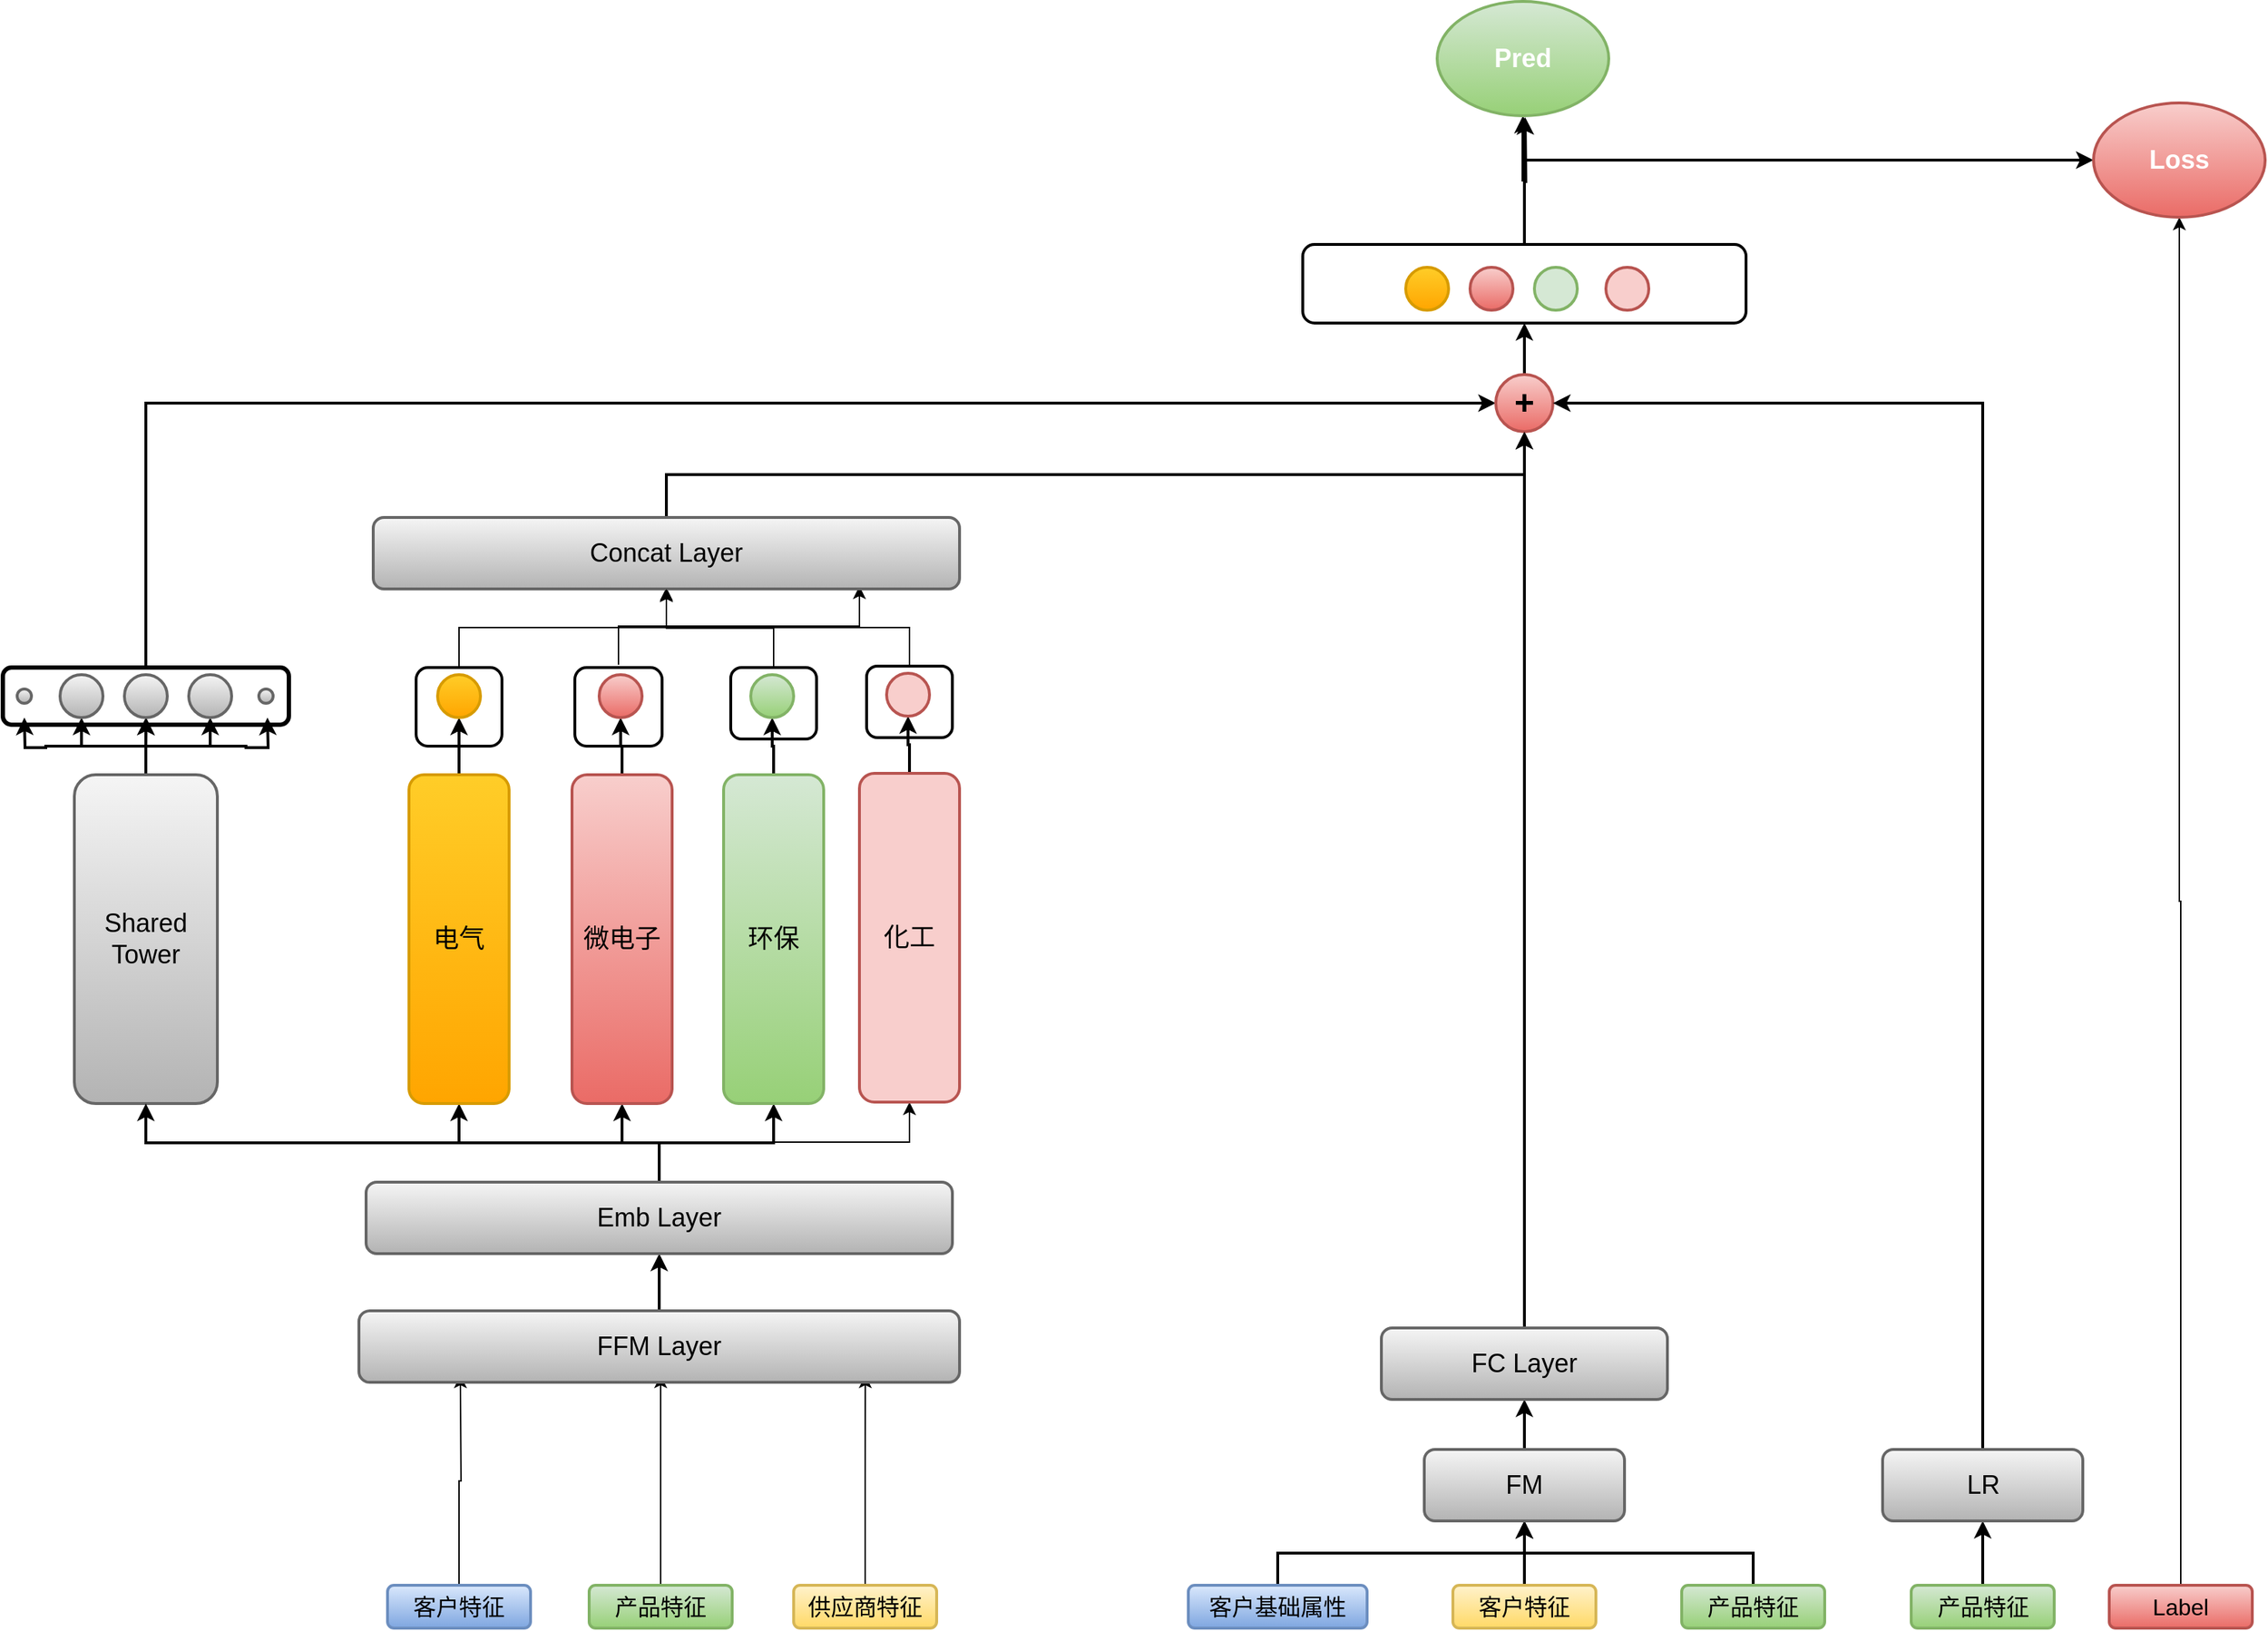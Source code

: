 <mxfile version="20.5.3" type="github"><diagram id="FtoD-XMlUUmFFMKcjNig" name="Page-1"><mxGraphModel dx="2370" dy="2137" grid="0" gridSize="10" guides="1" tooltips="1" connect="1" arrows="1" fold="1" page="0" pageScale="1" pageWidth="850" pageHeight="1100" math="0" shadow="0"><root><mxCell id="0"/><mxCell id="1" parent="0"/><mxCell id="lZUS2v1G8GHMa_mkW9TZ-1" style="edgeStyle=orthogonalEdgeStyle;rounded=0;orthogonalLoop=1;jettySize=auto;html=1;exitX=0.5;exitY=0;exitDx=0;exitDy=0;entryX=0.078;entryY=1;entryDx=0;entryDy=0;entryPerimeter=0;strokeWidth=1;jumpSize=1;" parent="1" source="lZUS2v1G8GHMa_mkW9TZ-2" edge="1"><mxGeometry relative="1" as="geometry"><mxPoint x="200.92" y="460" as="targetPoint"/></mxGeometry></mxCell><mxCell id="lZUS2v1G8GHMa_mkW9TZ-2" value="客户特征" style="rounded=1;whiteSpace=wrap;html=1;fontSize=16;fillColor=#dae8fc;strokeColor=#6c8ebf;gradientColor=#7ea6e0;strokeWidth=2;" parent="1" vertex="1"><mxGeometry x="150" y="607" width="100" height="30" as="geometry"/></mxCell><mxCell id="syDb2VAmhITfCRq654g6-1" style="edgeStyle=orthogonalEdgeStyle;rounded=0;orthogonalLoop=1;jettySize=auto;html=1;exitX=0.5;exitY=0;exitDx=0;exitDy=0;entryX=0.25;entryY=1;entryDx=0;entryDy=0;" parent="1" source="lZUS2v1G8GHMa_mkW9TZ-4" edge="1"><mxGeometry relative="1" as="geometry"><mxPoint x="341.0" y="460" as="targetPoint"/></mxGeometry></mxCell><mxCell id="lZUS2v1G8GHMa_mkW9TZ-4" value="产品特征" style="rounded=1;whiteSpace=wrap;html=1;fontSize=16;fillColor=#d5e8d4;strokeColor=#82b366;gradientColor=#97d077;strokeWidth=2;" parent="1" vertex="1"><mxGeometry x="291" y="607" width="100" height="30" as="geometry"/></mxCell><mxCell id="syDb2VAmhITfCRq654g6-3" style="edgeStyle=orthogonalEdgeStyle;rounded=0;jumpSize=1;orthogonalLoop=1;jettySize=auto;html=1;exitX=0.5;exitY=0;exitDx=0;exitDy=0;entryX=0.458;entryY=1;entryDx=0;entryDy=0;entryPerimeter=0;strokeWidth=1;" parent="1" source="lZUS2v1G8GHMa_mkW9TZ-6" edge="1"><mxGeometry relative="1" as="geometry"><mxPoint x="484.12" y="460" as="targetPoint"/></mxGeometry></mxCell><mxCell id="lZUS2v1G8GHMa_mkW9TZ-6" value="供应商特征" style="rounded=1;whiteSpace=wrap;html=1;fontSize=16;fillColor=#fff2cc;strokeColor=#d6b656;gradientColor=#ffd966;strokeWidth=2;" parent="1" vertex="1"><mxGeometry x="434" y="607" width="100" height="30" as="geometry"/></mxCell><mxCell id="lZUS2v1G8GHMa_mkW9TZ-9" style="edgeStyle=orthogonalEdgeStyle;rounded=0;orthogonalLoop=1;jettySize=auto;html=1;exitX=0.5;exitY=0;exitDx=0;exitDy=0;entryX=0.5;entryY=1;entryDx=0;entryDy=0;strokeWidth=2;" parent="1" source="lZUS2v1G8GHMa_mkW9TZ-10" target="lZUS2v1G8GHMa_mkW9TZ-82" edge="1"><mxGeometry relative="1" as="geometry"/></mxCell><mxCell id="lZUS2v1G8GHMa_mkW9TZ-10" value="客户基础属性" style="rounded=1;whiteSpace=wrap;html=1;fontSize=16;fillColor=#dae8fc;strokeColor=#6c8ebf;gradientColor=#7ea6e0;strokeWidth=2;" parent="1" vertex="1"><mxGeometry x="710" y="607" width="125" height="30" as="geometry"/></mxCell><mxCell id="lZUS2v1G8GHMa_mkW9TZ-11" style="edgeStyle=orthogonalEdgeStyle;rounded=0;orthogonalLoop=1;jettySize=auto;html=1;exitX=0.5;exitY=0;exitDx=0;exitDy=0;entryX=0.5;entryY=1;entryDx=0;entryDy=0;strokeWidth=2;" parent="1" source="lZUS2v1G8GHMa_mkW9TZ-12" target="lZUS2v1G8GHMa_mkW9TZ-106" edge="1"><mxGeometry relative="1" as="geometry"/></mxCell><mxCell id="lZUS2v1G8GHMa_mkW9TZ-12" value="产品特征" style="rounded=1;whiteSpace=wrap;html=1;fontSize=16;fillColor=#d5e8d4;strokeColor=#82b366;gradientColor=#97d077;strokeWidth=2;" parent="1" vertex="1"><mxGeometry x="1215.5" y="607" width="100" height="30" as="geometry"/></mxCell><mxCell id="lZUS2v1G8GHMa_mkW9TZ-13" style="edgeStyle=orthogonalEdgeStyle;rounded=0;orthogonalLoop=1;jettySize=auto;html=1;exitX=0.5;exitY=0;exitDx=0;exitDy=0;entryX=0.5;entryY=1;entryDx=0;entryDy=0;strokeWidth=2;" parent="1" source="lZUS2v1G8GHMa_mkW9TZ-14" target="lZUS2v1G8GHMa_mkW9TZ-82" edge="1"><mxGeometry relative="1" as="geometry"/></mxCell><mxCell id="lZUS2v1G8GHMa_mkW9TZ-14" value="客户特征" style="rounded=1;whiteSpace=wrap;html=1;fontSize=16;fillColor=#fff2cc;strokeColor=#d6b656;gradientColor=#ffd966;strokeWidth=2;" parent="1" vertex="1"><mxGeometry x="895" y="607" width="100" height="30" as="geometry"/></mxCell><mxCell id="lZUS2v1G8GHMa_mkW9TZ-15" style="edgeStyle=orthogonalEdgeStyle;rounded=0;orthogonalLoop=1;jettySize=auto;html=1;exitX=0.5;exitY=0;exitDx=0;exitDy=0;entryX=0.5;entryY=1;entryDx=0;entryDy=0;strokeWidth=2;" parent="1" source="lZUS2v1G8GHMa_mkW9TZ-16" target="lZUS2v1G8GHMa_mkW9TZ-82" edge="1"><mxGeometry relative="1" as="geometry"/></mxCell><mxCell id="lZUS2v1G8GHMa_mkW9TZ-16" value="产品特征" style="rounded=1;whiteSpace=wrap;html=1;fontSize=16;fillColor=#d5e8d4;strokeColor=#82b366;gradientColor=#97d077;strokeWidth=2;" parent="1" vertex="1"><mxGeometry x="1055" y="607" width="100" height="30" as="geometry"/></mxCell><mxCell id="lZUS2v1G8GHMa_mkW9TZ-19" style="edgeStyle=orthogonalEdgeStyle;rounded=0;orthogonalLoop=1;jettySize=auto;html=1;exitX=0.5;exitY=0;exitDx=0;exitDy=0;entryX=0.5;entryY=1;entryDx=0;entryDy=0;strokeWidth=2;" parent="1" source="lZUS2v1G8GHMa_mkW9TZ-20" target="lZUS2v1G8GHMa_mkW9TZ-36" edge="1"><mxGeometry relative="1" as="geometry"/></mxCell><mxCell id="lZUS2v1G8GHMa_mkW9TZ-20" value="FFM Layer" style="rounded=1;whiteSpace=wrap;html=1;fontSize=18;fillColor=#f5f5f5;gradientColor=#b3b3b3;strokeColor=#666666;strokeWidth=2;" parent="1" vertex="1"><mxGeometry x="130" y="415" width="420" height="50" as="geometry"/></mxCell><mxCell id="lZUS2v1G8GHMa_mkW9TZ-23" style="edgeStyle=orthogonalEdgeStyle;rounded=0;orthogonalLoop=1;jettySize=auto;html=1;exitX=0.5;exitY=0;exitDx=0;exitDy=0;entryX=0.5;entryY=1;entryDx=0;entryDy=0;strokeWidth=2;" parent="1" source="lZUS2v1G8GHMa_mkW9TZ-29" target="lZUS2v1G8GHMa_mkW9TZ-67" edge="1"><mxGeometry relative="1" as="geometry"/></mxCell><mxCell id="lZUS2v1G8GHMa_mkW9TZ-24" style="edgeStyle=orthogonalEdgeStyle;rounded=0;orthogonalLoop=1;jettySize=auto;html=1;exitX=0.5;exitY=0;exitDx=0;exitDy=0;entryX=0.5;entryY=1;entryDx=0;entryDy=0;strokeWidth=2;" parent="1" source="lZUS2v1G8GHMa_mkW9TZ-29" target="lZUS2v1G8GHMa_mkW9TZ-68" edge="1"><mxGeometry relative="1" as="geometry"/></mxCell><mxCell id="lZUS2v1G8GHMa_mkW9TZ-25" style="edgeStyle=orthogonalEdgeStyle;rounded=0;orthogonalLoop=1;jettySize=auto;html=1;exitX=0.5;exitY=0;exitDx=0;exitDy=0;entryX=0.5;entryY=1;entryDx=0;entryDy=0;strokeWidth=2;" parent="1" source="lZUS2v1G8GHMa_mkW9TZ-29" target="lZUS2v1G8GHMa_mkW9TZ-66" edge="1"><mxGeometry relative="1" as="geometry"><Array as="points"><mxPoint x="-19" y="20"/><mxPoint x="-64" y="20"/></Array></mxGeometry></mxCell><mxCell id="lZUS2v1G8GHMa_mkW9TZ-26" style="edgeStyle=orthogonalEdgeStyle;rounded=0;orthogonalLoop=1;jettySize=auto;html=1;exitX=0.5;exitY=0;exitDx=0;exitDy=0;entryX=0.501;entryY=0.875;entryDx=0;entryDy=0;entryPerimeter=0;fontSize=16;fontColor=#FFFFFF;strokeWidth=2;" parent="1" source="lZUS2v1G8GHMa_mkW9TZ-29" target="lZUS2v1G8GHMa_mkW9TZ-84" edge="1"><mxGeometry relative="1" as="geometry"/></mxCell><mxCell id="lZUS2v1G8GHMa_mkW9TZ-27" style="edgeStyle=orthogonalEdgeStyle;rounded=0;orthogonalLoop=1;jettySize=auto;html=1;exitX=0.5;exitY=0;exitDx=0;exitDy=0;entryX=0.5;entryY=1;entryDx=0;entryDy=0;fontSize=16;fontColor=#FFFFFF;strokeWidth=2;" parent="1" source="lZUS2v1G8GHMa_mkW9TZ-29" edge="1"><mxGeometry relative="1" as="geometry"><mxPoint x="66" as="targetPoint"/></mxGeometry></mxCell><mxCell id="lZUS2v1G8GHMa_mkW9TZ-28" style="edgeStyle=orthogonalEdgeStyle;rounded=0;orthogonalLoop=1;jettySize=auto;html=1;exitX=0.5;exitY=0;exitDx=0;exitDy=0;entryX=0.5;entryY=1;entryDx=0;entryDy=0;fontSize=16;fontColor=#FFFFFF;strokeWidth=2;" parent="1" source="lZUS2v1G8GHMa_mkW9TZ-29" edge="1"><mxGeometry relative="1" as="geometry"><mxPoint x="-104" as="targetPoint"/></mxGeometry></mxCell><mxCell id="lZUS2v1G8GHMa_mkW9TZ-29" value="Shared&lt;br style=&quot;font-size: 18px;&quot;&gt;Tower" style="rounded=1;whiteSpace=wrap;html=1;fontSize=18;fillColor=#f5f5f5;gradientColor=#b3b3b3;strokeColor=#666666;strokeWidth=2;" parent="1" vertex="1"><mxGeometry x="-69" y="40" width="100" height="230" as="geometry"/></mxCell><mxCell id="lZUS2v1G8GHMa_mkW9TZ-30" style="edgeStyle=orthogonalEdgeStyle;rounded=0;orthogonalLoop=1;jettySize=auto;html=1;exitX=0.5;exitY=0;exitDx=0;exitDy=0;entryX=0.5;entryY=1;entryDx=0;entryDy=0;strokeWidth=2;" parent="1" source="lZUS2v1G8GHMa_mkW9TZ-36" target="lZUS2v1G8GHMa_mkW9TZ-29" edge="1"><mxGeometry relative="1" as="geometry"/></mxCell><mxCell id="lZUS2v1G8GHMa_mkW9TZ-31" style="edgeStyle=orthogonalEdgeStyle;rounded=0;orthogonalLoop=1;jettySize=auto;html=1;exitX=0.5;exitY=0;exitDx=0;exitDy=0;entryX=0.5;entryY=1;entryDx=0;entryDy=0;strokeWidth=2;" parent="1" source="lZUS2v1G8GHMa_mkW9TZ-36" target="lZUS2v1G8GHMa_mkW9TZ-44" edge="1"><mxGeometry relative="1" as="geometry"/></mxCell><mxCell id="lZUS2v1G8GHMa_mkW9TZ-32" style="edgeStyle=orthogonalEdgeStyle;rounded=0;orthogonalLoop=1;jettySize=auto;html=1;exitX=0.5;exitY=0;exitDx=0;exitDy=0;entryX=0.5;entryY=1;entryDx=0;entryDy=0;strokeWidth=2;" parent="1" source="lZUS2v1G8GHMa_mkW9TZ-36" target="lZUS2v1G8GHMa_mkW9TZ-46" edge="1"><mxGeometry relative="1" as="geometry"/></mxCell><mxCell id="lZUS2v1G8GHMa_mkW9TZ-35" style="edgeStyle=orthogonalEdgeStyle;rounded=0;orthogonalLoop=1;jettySize=auto;html=1;exitX=0.5;exitY=0;exitDx=0;exitDy=0;entryX=0.5;entryY=1;entryDx=0;entryDy=0;strokeWidth=2;" parent="1" source="lZUS2v1G8GHMa_mkW9TZ-36" target="lZUS2v1G8GHMa_mkW9TZ-40" edge="1"><mxGeometry relative="1" as="geometry"/></mxCell><mxCell id="lZUS2v1G8GHMa_mkW9TZ-130" style="edgeStyle=orthogonalEdgeStyle;rounded=0;orthogonalLoop=1;jettySize=auto;html=1;exitX=0.5;exitY=0;exitDx=0;exitDy=0;entryX=0.5;entryY=1;entryDx=0;entryDy=0;" parent="1" source="lZUS2v1G8GHMa_mkW9TZ-36" target="lZUS2v1G8GHMa_mkW9TZ-126" edge="1"><mxGeometry relative="1" as="geometry"/></mxCell><mxCell id="lZUS2v1G8GHMa_mkW9TZ-36" value="Emb Layer" style="rounded=1;whiteSpace=wrap;html=1;fontSize=18;fillColor=#f5f5f5;gradientColor=#b3b3b3;strokeColor=#666666;strokeWidth=2;" parent="1" vertex="1"><mxGeometry x="135" y="325" width="410" height="50" as="geometry"/></mxCell><mxCell id="lZUS2v1G8GHMa_mkW9TZ-38" style="edgeStyle=orthogonalEdgeStyle;rounded=0;orthogonalLoop=1;jettySize=auto;html=1;exitX=0.5;exitY=0;exitDx=0;exitDy=0;entryX=0.5;entryY=1;entryDx=0;entryDy=0;strokeWidth=2;" parent="1" source="lZUS2v1G8GHMa_mkW9TZ-40" target="lZUS2v1G8GHMa_mkW9TZ-56" edge="1"><mxGeometry relative="1" as="geometry"/></mxCell><mxCell id="lZUS2v1G8GHMa_mkW9TZ-40" value="电气" style="rounded=1;whiteSpace=wrap;html=1;fontSize=18;fillColor=#ffcd28;gradientColor=#ffa500;strokeColor=#d79b00;strokeWidth=2;" parent="1" vertex="1"><mxGeometry x="165" y="40" width="70" height="230" as="geometry"/></mxCell><mxCell id="lZUS2v1G8GHMa_mkW9TZ-42" style="edgeStyle=orthogonalEdgeStyle;rounded=0;orthogonalLoop=1;jettySize=auto;html=1;exitX=0.5;exitY=0;exitDx=0;exitDy=0;entryX=0.5;entryY=1;entryDx=0;entryDy=0;strokeWidth=2;" parent="1" source="lZUS2v1G8GHMa_mkW9TZ-44" target="lZUS2v1G8GHMa_mkW9TZ-59" edge="1"><mxGeometry relative="1" as="geometry"/></mxCell><mxCell id="lZUS2v1G8GHMa_mkW9TZ-44" value="微电子" style="rounded=1;whiteSpace=wrap;html=1;fontSize=18;fillColor=#f8cecc;gradientColor=#ea6b66;strokeColor=#b85450;strokeWidth=2;" parent="1" vertex="1"><mxGeometry x="279" y="40" width="70" height="230" as="geometry"/></mxCell><mxCell id="lZUS2v1G8GHMa_mkW9TZ-45" style="edgeStyle=orthogonalEdgeStyle;rounded=0;orthogonalLoop=1;jettySize=auto;html=1;exitX=0.5;exitY=0;exitDx=0;exitDy=0;entryX=0.5;entryY=1;entryDx=0;entryDy=0;strokeWidth=2;" parent="1" source="lZUS2v1G8GHMa_mkW9TZ-46" target="lZUS2v1G8GHMa_mkW9TZ-63" edge="1"><mxGeometry relative="1" as="geometry"/></mxCell><mxCell id="lZUS2v1G8GHMa_mkW9TZ-46" value="环保" style="rounded=1;whiteSpace=wrap;html=1;fontSize=18;fillColor=#d5e8d4;gradientColor=#97d077;strokeColor=#82b366;strokeWidth=2;" parent="1" vertex="1"><mxGeometry x="385" y="40" width="70" height="230" as="geometry"/></mxCell><mxCell id="lZUS2v1G8GHMa_mkW9TZ-56" value="" style="ellipse;whiteSpace=wrap;html=1;aspect=fixed;fillColor=#ffcd28;gradientColor=#ffa500;strokeColor=#d79b00;strokeWidth=2;" parent="1" vertex="1"><mxGeometry x="185" y="-30" width="30" height="30" as="geometry"/></mxCell><mxCell id="lZUS2v1G8GHMa_mkW9TZ-59" value="" style="ellipse;whiteSpace=wrap;html=1;aspect=fixed;fillColor=#f8cecc;gradientColor=#ea6b66;strokeColor=#b85450;strokeWidth=2;" parent="1" vertex="1"><mxGeometry x="298" y="-30" width="30" height="30" as="geometry"/></mxCell><mxCell id="lZUS2v1G8GHMa_mkW9TZ-63" value="" style="ellipse;whiteSpace=wrap;html=1;aspect=fixed;fillColor=#d5e8d4;gradientColor=#97d077;strokeColor=#82b366;strokeWidth=2;" parent="1" vertex="1"><mxGeometry x="404" y="-30" width="30" height="30" as="geometry"/></mxCell><mxCell id="lZUS2v1G8GHMa_mkW9TZ-66" value="" style="ellipse;whiteSpace=wrap;html=1;aspect=fixed;fillColor=#f5f5f5;gradientColor=#b3b3b3;strokeColor=#666666;strokeWidth=2;" parent="1" vertex="1"><mxGeometry x="-79" y="-30" width="30" height="30" as="geometry"/></mxCell><mxCell id="lZUS2v1G8GHMa_mkW9TZ-67" value="" style="ellipse;whiteSpace=wrap;html=1;aspect=fixed;fillColor=#f5f5f5;gradientColor=#b3b3b3;strokeColor=#666666;strokeWidth=2;" parent="1" vertex="1"><mxGeometry x="-34" y="-30" width="30" height="30" as="geometry"/></mxCell><mxCell id="lZUS2v1G8GHMa_mkW9TZ-68" value="" style="ellipse;whiteSpace=wrap;html=1;aspect=fixed;fillColor=#f5f5f5;gradientColor=#b3b3b3;strokeColor=#666666;strokeWidth=2;" parent="1" vertex="1"><mxGeometry x="11" y="-30" width="30" height="30" as="geometry"/></mxCell><mxCell id="lZUS2v1G8GHMa_mkW9TZ-69" value="" style="ellipse;whiteSpace=wrap;html=1;aspect=fixed;fillColor=#f5f5f5;gradientColor=#b3b3b3;strokeColor=#666666;strokeWidth=2;" parent="1" vertex="1"><mxGeometry x="-109" y="-20" width="10" height="10" as="geometry"/></mxCell><mxCell id="lZUS2v1G8GHMa_mkW9TZ-70" value="" style="ellipse;whiteSpace=wrap;html=1;aspect=fixed;fillColor=#f5f5f5;gradientColor=#b3b3b3;strokeColor=#666666;strokeWidth=2;" parent="1" vertex="1"><mxGeometry x="60" y="-20" width="10" height="10" as="geometry"/></mxCell><mxCell id="lZUS2v1G8GHMa_mkW9TZ-74" value="" style="ellipse;whiteSpace=wrap;html=1;aspect=fixed;fillColor=#ffcd28;gradientColor=#ffa500;strokeColor=#d79b00;strokeWidth=2;" parent="1" vertex="1"><mxGeometry x="862" y="-315" width="30" height="30" as="geometry"/></mxCell><mxCell id="lZUS2v1G8GHMa_mkW9TZ-75" value="" style="ellipse;whiteSpace=wrap;html=1;aspect=fixed;fillColor=#f8cecc;gradientColor=#ea6b66;strokeColor=#b85450;strokeWidth=2;" parent="1" vertex="1"><mxGeometry x="907" y="-315" width="30" height="30" as="geometry"/></mxCell><mxCell id="lZUS2v1G8GHMa_mkW9TZ-76" value="" style="ellipse;whiteSpace=wrap;html=1;aspect=fixed;fillColor=#d5e8d4;strokeColor=#82b366;strokeWidth=2;" parent="1" vertex="1"><mxGeometry x="952" y="-315" width="30" height="30" as="geometry"/></mxCell><mxCell id="lZUS2v1G8GHMa_mkW9TZ-77" value="" style="ellipse;whiteSpace=wrap;html=1;aspect=fixed;fillColor=#f8cecc;strokeColor=#b85450;strokeWidth=2;" parent="1" vertex="1"><mxGeometry x="1002" y="-315" width="30" height="30" as="geometry"/></mxCell><mxCell id="lZUS2v1G8GHMa_mkW9TZ-81" style="edgeStyle=orthogonalEdgeStyle;rounded=0;orthogonalLoop=1;jettySize=auto;html=1;exitX=0.5;exitY=0;exitDx=0;exitDy=0;entryX=0.5;entryY=1;entryDx=0;entryDy=0;strokeWidth=2;" parent="1" source="lZUS2v1G8GHMa_mkW9TZ-82" target="lZUS2v1G8GHMa_mkW9TZ-86" edge="1"><mxGeometry relative="1" as="geometry"/></mxCell><mxCell id="lZUS2v1G8GHMa_mkW9TZ-82" value="FM" style="rounded=1;whiteSpace=wrap;html=1;fontSize=18;fillColor=#f5f5f5;gradientColor=#b3b3b3;strokeColor=#666666;strokeWidth=2;" parent="1" vertex="1"><mxGeometry x="875" y="512" width="140" height="50" as="geometry"/></mxCell><mxCell id="lZUS2v1G8GHMa_mkW9TZ-83" style="edgeStyle=orthogonalEdgeStyle;rounded=0;orthogonalLoop=1;jettySize=auto;html=1;exitX=0.5;exitY=0;exitDx=0;exitDy=0;entryX=0;entryY=0.5;entryDx=0;entryDy=0;strokeWidth=2;" parent="1" source="lZUS2v1G8GHMa_mkW9TZ-84" target="lZUS2v1G8GHMa_mkW9TZ-88" edge="1"><mxGeometry relative="1" as="geometry"/></mxCell><mxCell id="lZUS2v1G8GHMa_mkW9TZ-84" value="" style="rounded=1;whiteSpace=wrap;html=1;shadow=0;gradientColor=none;fillColor=none;strokeWidth=3;" parent="1" vertex="1"><mxGeometry x="-119" y="-35" width="200" height="40" as="geometry"/></mxCell><mxCell id="lZUS2v1G8GHMa_mkW9TZ-85" style="edgeStyle=orthogonalEdgeStyle;rounded=0;orthogonalLoop=1;jettySize=auto;html=1;exitX=0.5;exitY=0;exitDx=0;exitDy=0;entryX=0.5;entryY=1;entryDx=0;entryDy=0;fontSize=16;strokeWidth=2;" parent="1" source="lZUS2v1G8GHMa_mkW9TZ-86" target="lZUS2v1G8GHMa_mkW9TZ-88" edge="1"><mxGeometry relative="1" as="geometry"/></mxCell><mxCell id="lZUS2v1G8GHMa_mkW9TZ-86" value="FC Layer" style="rounded=1;whiteSpace=wrap;html=1;fontSize=18;fillColor=#f5f5f5;gradientColor=#b3b3b3;strokeColor=#666666;strokeWidth=2;" parent="1" vertex="1"><mxGeometry x="845" y="427" width="200" height="50" as="geometry"/></mxCell><mxCell id="lZUS2v1G8GHMa_mkW9TZ-87" style="edgeStyle=orthogonalEdgeStyle;rounded=0;orthogonalLoop=1;jettySize=auto;html=1;exitX=0.5;exitY=0;exitDx=0;exitDy=0;entryX=0.5;entryY=1;entryDx=0;entryDy=0;fontSize=16;strokeWidth=2;" parent="1" source="lZUS2v1G8GHMa_mkW9TZ-88" target="lZUS2v1G8GHMa_mkW9TZ-92" edge="1"><mxGeometry relative="1" as="geometry"/></mxCell><mxCell id="lZUS2v1G8GHMa_mkW9TZ-88" value="&lt;h1&gt;+&lt;/h1&gt;" style="ellipse;whiteSpace=wrap;html=1;aspect=fixed;fillColor=#f8cecc;gradientColor=#ea6b66;strokeColor=#b85450;strokeWidth=2;" parent="1" vertex="1"><mxGeometry x="925" y="-240" width="40" height="40" as="geometry"/></mxCell><mxCell id="lZUS2v1G8GHMa_mkW9TZ-89" style="edgeStyle=orthogonalEdgeStyle;rounded=0;orthogonalLoop=1;jettySize=auto;html=1;exitX=0.5;exitY=0;exitDx=0;exitDy=0;entryX=0;entryY=0.5;entryDx=0;entryDy=0;fontSize=16;strokeWidth=2;" parent="1" source="lZUS2v1G8GHMa_mkW9TZ-92" target="lZUS2v1G8GHMa_mkW9TZ-116" edge="1"><mxGeometry relative="1" as="geometry"><Array as="points"><mxPoint x="945" y="-390"/></Array></mxGeometry></mxCell><mxCell id="lZUS2v1G8GHMa_mkW9TZ-90" style="edgeStyle=orthogonalEdgeStyle;rounded=0;orthogonalLoop=1;jettySize=auto;html=1;exitX=0.5;exitY=0;exitDx=0;exitDy=0;fontSize=16;strokeWidth=2;" parent="1" source="lZUS2v1G8GHMa_mkW9TZ-92" edge="1"><mxGeometry relative="1" as="geometry"><mxPoint x="945.529" y="-420" as="targetPoint"/></mxGeometry></mxCell><mxCell id="lZUS2v1G8GHMa_mkW9TZ-91" style="edgeStyle=orthogonalEdgeStyle;rounded=0;orthogonalLoop=1;jettySize=auto;html=1;exitX=0.5;exitY=0;exitDx=0;exitDy=0;entryX=0.5;entryY=1;entryDx=0;entryDy=0;fontSize=18;strokeWidth=2;" parent="1" source="lZUS2v1G8GHMa_mkW9TZ-92" target="lZUS2v1G8GHMa_mkW9TZ-117" edge="1"><mxGeometry relative="1" as="geometry"/></mxCell><mxCell id="lZUS2v1G8GHMa_mkW9TZ-92" value="" style="rounded=1;whiteSpace=wrap;html=1;shadow=0;gradientColor=none;fillColor=none;strokeWidth=2;" parent="1" vertex="1"><mxGeometry x="790" y="-331" width="310" height="55" as="geometry"/></mxCell><mxCell id="lZUS2v1G8GHMa_mkW9TZ-149" style="edgeStyle=orthogonalEdgeStyle;rounded=0;orthogonalLoop=1;jettySize=auto;html=1;exitX=0.5;exitY=0;exitDx=0;exitDy=0;entryX=0.5;entryY=1;entryDx=0;entryDy=0;" parent="1" edge="1"><mxGeometry relative="1" as="geometry"><Array as="points"><mxPoint x="200" y="-63"/><mxPoint x="345" y="-63"/></Array><mxPoint x="200" y="-36" as="sourcePoint"/><mxPoint x="345" y="-91" as="targetPoint"/></mxGeometry></mxCell><mxCell id="lZUS2v1G8GHMa_mkW9TZ-94" value="" style="rounded=1;whiteSpace=wrap;html=1;shadow=0;gradientColor=none;fillColor=none;strokeWidth=2;" parent="1" vertex="1"><mxGeometry x="170" y="-35" width="60" height="55" as="geometry"/></mxCell><mxCell id="lZUS2v1G8GHMa_mkW9TZ-150" style="edgeStyle=orthogonalEdgeStyle;rounded=0;orthogonalLoop=1;jettySize=auto;html=1;exitX=0.5;exitY=0;exitDx=0;exitDy=0;" parent="1" edge="1"><mxGeometry relative="1" as="geometry"><mxPoint x="480" y="-92" as="targetPoint"/><mxPoint x="311.5" y="-37" as="sourcePoint"/><Array as="points"><mxPoint x="312" y="-64"/><mxPoint x="480" y="-64"/></Array></mxGeometry></mxCell><mxCell id="lZUS2v1G8GHMa_mkW9TZ-96" value="" style="rounded=1;whiteSpace=wrap;html=1;shadow=0;gradientColor=none;fillColor=none;strokeWidth=2;" parent="1" vertex="1"><mxGeometry x="281" y="-35" width="61" height="55" as="geometry"/></mxCell><mxCell id="lZUS2v1G8GHMa_mkW9TZ-147" style="edgeStyle=orthogonalEdgeStyle;rounded=0;orthogonalLoop=1;jettySize=auto;html=1;exitX=0.5;exitY=0;exitDx=0;exitDy=0;entryX=0.5;entryY=1;entryDx=0;entryDy=0;" parent="1" source="lZUS2v1G8GHMa_mkW9TZ-100" target="lZUS2v1G8GHMa_mkW9TZ-104" edge="1"><mxGeometry relative="1" as="geometry"/></mxCell><mxCell id="lZUS2v1G8GHMa_mkW9TZ-100" value="" style="rounded=1;whiteSpace=wrap;html=1;shadow=0;gradientColor=none;fillColor=none;strokeWidth=2;" parent="1" vertex="1"><mxGeometry x="390" y="-35" width="60" height="50" as="geometry"/></mxCell><mxCell id="lZUS2v1G8GHMa_mkW9TZ-103" style="edgeStyle=orthogonalEdgeStyle;rounded=0;orthogonalLoop=1;jettySize=auto;html=1;exitX=0.5;exitY=0;exitDx=0;exitDy=0;strokeWidth=2;" parent="1" source="lZUS2v1G8GHMa_mkW9TZ-104" target="lZUS2v1G8GHMa_mkW9TZ-88" edge="1"><mxGeometry relative="1" as="geometry"/></mxCell><mxCell id="lZUS2v1G8GHMa_mkW9TZ-104" value="Concat Layer" style="rounded=1;whiteSpace=wrap;html=1;fontSize=18;fillColor=#f5f5f5;gradientColor=#b3b3b3;strokeColor=#666666;strokeWidth=2;" parent="1" vertex="1"><mxGeometry x="140" y="-140" width="410" height="50" as="geometry"/></mxCell><mxCell id="lZUS2v1G8GHMa_mkW9TZ-105" style="edgeStyle=orthogonalEdgeStyle;rounded=0;orthogonalLoop=1;jettySize=auto;html=1;exitX=0.5;exitY=0;exitDx=0;exitDy=0;entryX=1;entryY=0.5;entryDx=0;entryDy=0;strokeWidth=2;" parent="1" source="lZUS2v1G8GHMa_mkW9TZ-106" target="lZUS2v1G8GHMa_mkW9TZ-88" edge="1"><mxGeometry relative="1" as="geometry"/></mxCell><mxCell id="lZUS2v1G8GHMa_mkW9TZ-106" value="LR" style="rounded=1;whiteSpace=wrap;html=1;fontSize=18;fillColor=#f5f5f5;gradientColor=#b3b3b3;strokeColor=#666666;strokeWidth=2;" parent="1" vertex="1"><mxGeometry x="1195.5" y="512" width="140" height="50" as="geometry"/></mxCell><mxCell id="B1VtwVtGmte1KzEe_cm9-1" style="edgeStyle=orthogonalEdgeStyle;rounded=0;orthogonalLoop=1;jettySize=auto;html=1;exitX=0.5;exitY=0;exitDx=0;exitDy=0;entryX=0.5;entryY=1;entryDx=0;entryDy=0;" edge="1" parent="1" source="lZUS2v1G8GHMa_mkW9TZ-115" target="lZUS2v1G8GHMa_mkW9TZ-116"><mxGeometry relative="1" as="geometry"/></mxCell><mxCell id="lZUS2v1G8GHMa_mkW9TZ-115" value="Label" style="rounded=1;whiteSpace=wrap;html=1;fontSize=16;fillColor=#f8cecc;strokeColor=#b85450;gradientColor=#ea6b66;strokeWidth=2;" parent="1" vertex="1"><mxGeometry x="1354" y="607" width="100" height="30" as="geometry"/></mxCell><mxCell id="lZUS2v1G8GHMa_mkW9TZ-116" value="&lt;font style=&quot;font-size: 18px&quot;&gt;Loss&lt;/font&gt;" style="ellipse;whiteSpace=wrap;html=1;shadow=0;fontSize=18;strokeWidth=2;fillColor=#f8cecc;gradientColor=#ea6b66;fontStyle=1;strokeColor=#b85450;fontColor=#FFFFFF;" parent="1" vertex="1"><mxGeometry x="1343" y="-430" width="120" height="80" as="geometry"/></mxCell><mxCell id="lZUS2v1G8GHMa_mkW9TZ-117" value="&lt;font style=&quot;font-size: 18px&quot;&gt;Pred&lt;/font&gt;" style="ellipse;whiteSpace=wrap;html=1;shadow=0;fontSize=18;strokeWidth=2;fillColor=#d5e8d4;gradientColor=#97d077;fontStyle=1;strokeColor=#82b366;fontColor=#FFFFFF;" parent="1" vertex="1"><mxGeometry x="884" y="-501" width="120" height="80" as="geometry"/></mxCell><mxCell id="lZUS2v1G8GHMa_mkW9TZ-118" value="Text" style="text;html=1;align=center;verticalAlign=middle;resizable=0;points=[];autosize=1;strokeColor=none;fillColor=none;fontSize=16;fontColor=#FFFFFF;" parent="1" vertex="1"><mxGeometry x="380" y="-370" width="40" height="20" as="geometry"/></mxCell><mxCell id="lZUS2v1G8GHMa_mkW9TZ-125" style="edgeStyle=orthogonalEdgeStyle;rounded=0;orthogonalLoop=1;jettySize=auto;html=1;exitX=0.5;exitY=0;exitDx=0;exitDy=0;entryX=0.5;entryY=1;entryDx=0;entryDy=0;strokeWidth=2;" parent="1" source="lZUS2v1G8GHMa_mkW9TZ-126" target="lZUS2v1G8GHMa_mkW9TZ-127" edge="1"><mxGeometry relative="1" as="geometry"/></mxCell><mxCell id="lZUS2v1G8GHMa_mkW9TZ-126" value="化工" style="rounded=1;whiteSpace=wrap;html=1;fontSize=18;fillColor=#f8cecc;strokeColor=#b85450;strokeWidth=2;" parent="1" vertex="1"><mxGeometry x="480" y="39" width="70" height="230" as="geometry"/></mxCell><mxCell id="lZUS2v1G8GHMa_mkW9TZ-127" value="" style="ellipse;whiteSpace=wrap;html=1;aspect=fixed;fillColor=#f8cecc;strokeColor=#b85450;strokeWidth=2;" parent="1" vertex="1"><mxGeometry x="499" y="-31" width="30" height="30" as="geometry"/></mxCell><mxCell id="lZUS2v1G8GHMa_mkW9TZ-146" style="edgeStyle=orthogonalEdgeStyle;rounded=0;orthogonalLoop=1;jettySize=auto;html=1;exitX=0.5;exitY=0;exitDx=0;exitDy=0;entryX=0.5;entryY=1;entryDx=0;entryDy=0;" parent="1" source="lZUS2v1G8GHMa_mkW9TZ-128" target="lZUS2v1G8GHMa_mkW9TZ-104" edge="1"><mxGeometry relative="1" as="geometry"><Array as="points"><mxPoint x="515" y="-63"/><mxPoint x="345" y="-63"/></Array></mxGeometry></mxCell><mxCell id="lZUS2v1G8GHMa_mkW9TZ-128" value="" style="rounded=1;whiteSpace=wrap;html=1;shadow=0;gradientColor=none;fillColor=none;strokeWidth=2;" parent="1" vertex="1"><mxGeometry x="485" y="-36" width="60" height="50" as="geometry"/></mxCell></root></mxGraphModel></diagram></mxfile>
